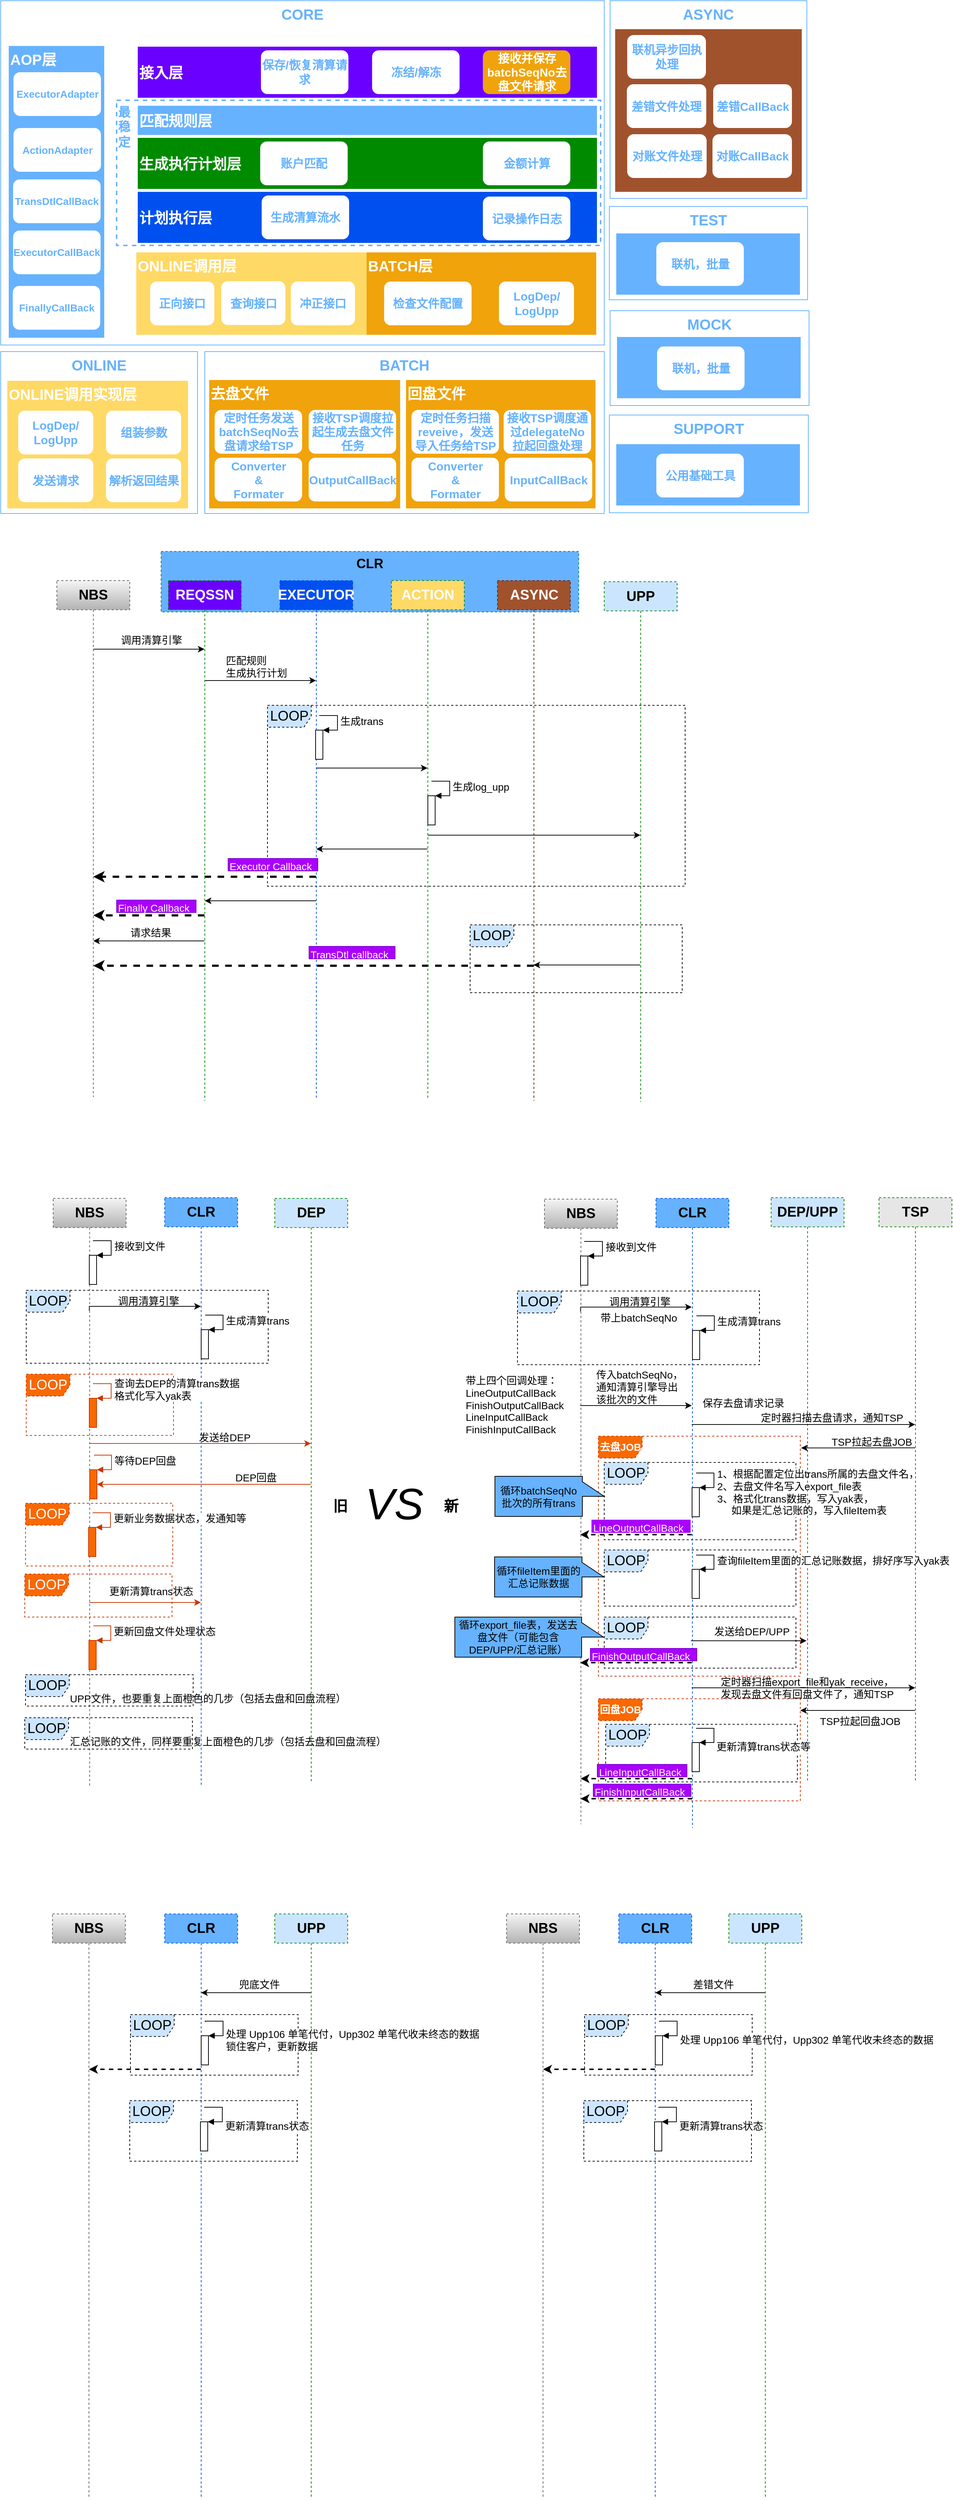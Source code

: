 <mxfile pages="1" version="11.2.8" type="github"><diagram id="kjUhLuTlYEf19-uYpVck" name="ÃÂÃÂ§ÃÂÃÂ¬ÃÂÃÂ¬ 1 ÃÂÃÂ©ÃÂÃÂ¡ÃÂÃÂµ"><mxGraphModel dx="1421" dy="790" grid="0" gridSize="10" guides="1" tooltips="1" connect="1" arrows="1" fold="1" page="0" pageScale="1" pageWidth="827" pageHeight="1169" math="0" shadow="0"><root><mxCell id="0"/><mxCell id="1" parent="0"/><mxCell id="Dk_QuYkN4jDLy0KGSyAI-215" value="回盘JOB" style="shape=umlFrame;whiteSpace=wrap;html=1;dashed=1;labelBackgroundColor=none;strokeColor=#C73500;strokeWidth=1;fillColor=#fa6800;fontSize=14;fontColor=#ffffff;align=left;fontStyle=1" parent="1" vertex="1"><mxGeometry x="820" y="2556" width="277" height="140" as="geometry"/></mxCell><mxCell id="Dk_QuYkN4jDLy0KGSyAI-204" value="去盘JOB" style="shape=umlFrame;whiteSpace=wrap;html=1;dashed=1;labelBackgroundColor=none;strokeColor=#C73500;strokeWidth=1;fillColor=#fa6800;fontSize=14;fontColor=#ffffff;align=left;fontStyle=1" parent="1" vertex="1"><mxGeometry x="820" y="2196" width="277" height="329" as="geometry"/></mxCell><mxCell id="Dk_QuYkN4jDLy0KGSyAI-158" value="LOOP" style="shape=umlFrame;whiteSpace=wrap;html=1;dashed=1;strokeColor=#000000;fillColor=#CCE5FF;fontSize=19;fontColor=#000000;" parent="1" vertex="1"><mxGeometry x="828" y="2232" width="263" height="106" as="geometry"/></mxCell><mxCell id="Dk_QuYkN4jDLy0KGSyAI-108" value="LOOP" style="shape=umlFrame;whiteSpace=wrap;html=1;dashed=1;strokeColor=#C73500;fillColor=#fa6800;fontSize=19;fontColor=#ffffff;" parent="1" vertex="1"><mxGeometry x="33" y="2385" width="202" height="59" as="geometry"/></mxCell><mxCell id="Dk_QuYkN4jDLy0KGSyAI-186" style="edgeStyle=orthogonalEdgeStyle;rounded=0;orthogonalLoop=1;jettySize=auto;html=1;strokeWidth=2;fontSize=14;fontColor=#000000;dashed=1;" parent="1" edge="1"><mxGeometry relative="1" as="geometry"><mxPoint x="948" y="2331" as="sourcePoint"/><mxPoint x="795" y="2331" as="targetPoint"/><Array as="points"><mxPoint x="860" y="2331"/><mxPoint x="860" y="2331"/></Array></mxGeometry></mxCell><mxCell id="Dk_QuYkN4jDLy0KGSyAI-76" value="LOOP" style="shape=umlFrame;whiteSpace=wrap;html=1;dashed=1;strokeColor=#000000;fillColor=#CCE5FF;fontSize=19;fontColor=#000000;" parent="1" vertex="1"><mxGeometry x="35" y="1996" width="332" height="100" as="geometry"/></mxCell><mxCell id="Dk_QuYkN4jDLy0KGSyAI-8" value="LOOP" style="shape=umlFrame;whiteSpace=wrap;html=1;dashed=1;strokeColor=#000000;fillColor=#CCE5FF;fontSize=19;fontColor=#000000;" parent="1" vertex="1"><mxGeometry x="366" y="1194" width="573" height="248" as="geometry"/></mxCell><mxCell id="Dk_QuYkN4jDLy0KGSyAI-35" style="edgeStyle=orthogonalEdgeStyle;rounded=0;orthogonalLoop=1;jettySize=auto;html=1;dashed=1;strokeWidth=3;fontSize=18;fontColor=#000000;" parent="1" source="Dk_QuYkN4jDLy0KGSyAI-39" target="Dk_QuYkN4jDLy0KGSyAI-1" edge="1"><mxGeometry relative="1" as="geometry"><Array as="points"><mxPoint x="559" y="1551"/><mxPoint x="559" y="1551"/></Array></mxGeometry></mxCell><mxCell id="Dk_QuYkN4jDLy0KGSyAI-34" value="LOOP" style="shape=umlFrame;whiteSpace=wrap;html=1;dashed=1;strokeColor=#000000;fillColor=#CCE5FF;fontSize=19;fontColor=#000000;" parent="1" vertex="1"><mxGeometry x="644" y="1495" width="291" height="93" as="geometry"/></mxCell><mxCell id="Dk_QuYkN4jDLy0KGSyAI-33" value="CLR" style="rounded=0;whiteSpace=wrap;html=1;fontSize=18;verticalAlign=top;fontStyle=1;dashed=1;fillColor=#66B2FF;strokeColor=#0e8088;" parent="1" vertex="1"><mxGeometry x="220" y="983" width="573" height="83" as="geometry"/></mxCell><mxCell id="4c6s9izEjnyOQbOyyqgE-10" value="&lt;div&gt;CORE&lt;/div&gt;&lt;div&gt;&lt;br&gt;&lt;/div&gt;" style="rounded=0;whiteSpace=wrap;html=1;align=center;fillColor=none;strokeColor=#66B2FF;fontSize=20;fontStyle=1;fontColor=#66B2FF;verticalAlign=top;" parent="1" vertex="1"><mxGeometry y="228" width="828" height="472" as="geometry"/></mxCell><mxCell id="uKmGDKJGISxBKUMgDR7r-21" value="&lt;div&gt;&lt;b style=&quot;font-size: 17px&quot;&gt;最&lt;/b&gt;&lt;/div&gt;&lt;div&gt;&lt;b style=&quot;font-size: 17px&quot;&gt;稳&lt;/b&gt;&lt;/div&gt;&lt;div&gt;&lt;b style=&quot;font-size: 17px&quot;&gt;定&lt;/b&gt;&lt;/div&gt;" style="rounded=0;whiteSpace=wrap;html=1;fillColor=none;fontColor=#66B2FF;dashed=1;align=left;verticalAlign=top;fontSize=17;strokeColor=#66B2FF;strokeWidth=2;" parent="1" vertex="1"><mxGeometry x="159" y="364.5" width="664" height="199" as="geometry"/></mxCell><mxCell id="4c6s9izEjnyOQbOyyqgE-11" value="BATCH" style="rounded=0;whiteSpace=wrap;html=1;align=center;fillColor=none;strokeColor=#66B2FF;fontSize=20;fontStyle=1;fontColor=#66B2FF;verticalAlign=top;" parent="1" vertex="1"><mxGeometry x="280" y="709" width="548" height="222" as="geometry"/></mxCell><mxCell id="4c6s9izEjnyOQbOyyqgE-26" value="回盘文件" style="rounded=0;whiteSpace=wrap;html=1;align=left;fillColor=#f0a30a;strokeColor=none;fontSize=20;fontStyle=1;verticalAlign=top;fontColor=#ffffff;" parent="1" vertex="1"><mxGeometry x="556" y="748" width="260" height="176" as="geometry"/></mxCell><mxCell id="4c6s9izEjnyOQbOyyqgE-12" value="ONLINE" style="rounded=0;whiteSpace=wrap;html=1;align=center;fillColor=none;strokeColor=#66B2FF;fontSize=20;fontStyle=1;fontColor=#66B2FF;verticalAlign=top;" parent="1" vertex="1"><mxGeometry y="709" width="270" height="222" as="geometry"/></mxCell><mxCell id="1P6K6oFf8oCfgGA-prA9-4" value="ONLINE调用层" style="rounded=0;whiteSpace=wrap;html=1;align=left;fillColor=#FFD966;strokeColor=none;fontSize=20;fontStyle=1;fontColor=#FFFFFF;verticalAlign=top;" parent="1" vertex="1"><mxGeometry x="186" y="573" width="318" height="113" as="geometry"/></mxCell><mxCell id="H8eZMBbduY-FewTbX4_A-4" value="&lt;font style=&quot;font-size: 20px;&quot; color=&quot;#FFFFFF&quot;&gt;接入层&lt;/font&gt;" style="rounded=0;whiteSpace=wrap;html=1;align=left;fillColor=#6A00FF;strokeColor=none;fontFamily=Helvetica;fontSize=20;fontStyle=1;fontColor=#ffffff;" parent="1" vertex="1"><mxGeometry x="188" y="291" width="630" height="70" as="geometry"/></mxCell><mxCell id="H8eZMBbduY-FewTbX4_A-7" value="&lt;font style=&quot;font-size: 20px&quot; color=&quot;#FFFFFF&quot;&gt;匹配规则层&lt;/font&gt;" style="rounded=0;whiteSpace=wrap;html=1;align=left;fillColor=#66B2FF;strokeColor=none;fontSize=20;fontStyle=1;fontColor=#ffffff;" parent="1" vertex="1"><mxGeometry x="188" y="372" width="630" height="40" as="geometry"/></mxCell><mxCell id="jm_BWGQIBMTPluMQ3C9E-6" value="&lt;font style=&quot;font-size: 20px&quot; color=&quot;#FFFFFF&quot;&gt;生成执行计划层&lt;/font&gt;" style="rounded=0;whiteSpace=wrap;html=1;align=left;fillColor=#008A00;strokeColor=none;fontSize=20;fontStyle=1;fontColor=#ffffff;" parent="1" vertex="1"><mxGeometry x="188" y="416" width="630" height="70" as="geometry"/></mxCell><mxCell id="jm_BWGQIBMTPluMQ3C9E-7" value="账户匹配" style="rounded=1;whiteSpace=wrap;html=1;align=center;fontSize=16;strokeColor=none;fontColor=#66B2FF;fontStyle=1" parent="1" vertex="1"><mxGeometry x="356" y="421" width="120" height="60" as="geometry"/></mxCell><mxCell id="jm_BWGQIBMTPluMQ3C9E-9" value="&lt;div&gt;金额计算&lt;/div&gt;" style="rounded=1;whiteSpace=wrap;html=1;align=center;fontSize=16;strokeColor=none;fontColor=#66B2FF;fontStyle=1" parent="1" vertex="1"><mxGeometry x="661.5" y="421" width="120" height="60" as="geometry"/></mxCell><mxCell id="jm_BWGQIBMTPluMQ3C9E-10" value="计划执行层" style="rounded=0;whiteSpace=wrap;html=1;align=left;fillColor=#0050EF;strokeColor=none;fontSize=20;fontStyle=1;fontColor=#ffffff;" parent="1" vertex="1"><mxGeometry x="188" y="490" width="630" height="70" as="geometry"/></mxCell><mxCell id="1P6K6oFf8oCfgGA-prA9-13" value="去盘文件" style="rounded=0;whiteSpace=wrap;html=1;align=left;fillColor=#f0a30a;strokeColor=none;fontSize=20;fontStyle=1;verticalAlign=top;fontColor=#ffffff;" parent="1" vertex="1"><mxGeometry x="286" y="748" width="262" height="176" as="geometry"/></mxCell><mxCell id="4c6s9izEjnyOQbOyyqgE-1" value="正向接口" style="rounded=1;whiteSpace=wrap;html=1;align=center;fontSize=16;strokeColor=none;fontColor=#66B2FF;fontStyle=1" parent="1" vertex="1"><mxGeometry x="205" y="613" width="88" height="60" as="geometry"/></mxCell><mxCell id="4c6s9izEjnyOQbOyyqgE-2" value="BATCH层" style="rounded=0;whiteSpace=wrap;html=1;align=left;fillColor=#f0a30a;strokeColor=none;fontSize=20;fontStyle=1;verticalAlign=top;fontColor=#ffffff;" parent="1" vertex="1"><mxGeometry x="502" y="573" width="315" height="113" as="geometry"/></mxCell><mxCell id="4c6s9izEjnyOQbOyyqgE-4" value="检查文件配置" style="rounded=1;whiteSpace=wrap;html=1;align=center;fontSize=16;strokeColor=none;fontColor=#66B2FF;fontStyle=1" parent="1" vertex="1"><mxGeometry x="526" y="613" width="120" height="60" as="geometry"/></mxCell><mxCell id="4c6s9izEjnyOQbOyyqgE-5" value="AOP层" style="rounded=0;whiteSpace=wrap;html=1;align=left;fillColor=#66B2FF;strokeColor=none;fontSize=20;fontStyle=1;fontColor=#ffffff;verticalAlign=top;" parent="1" vertex="1"><mxGeometry x="11" y="290" width="131" height="400" as="geometry"/></mxCell><mxCell id="4c6s9izEjnyOQbOyyqgE-6" value="ExecutorAdapter" style="rounded=1;whiteSpace=wrap;html=1;align=center;fontSize=14;strokeColor=none;fontColor=#66B2FF;fontStyle=1" parent="1" vertex="1"><mxGeometry x="17.5" y="326" width="120" height="60" as="geometry"/></mxCell><mxCell id="4c6s9izEjnyOQbOyyqgE-7" value="ActionAdapter" style="rounded=1;html=1;align=center;fontSize=14;strokeColor=none;fontColor=#66B2FF;fontStyle=1;whiteSpace=wrap;" parent="1" vertex="1"><mxGeometry x="17.5" y="402.5" width="120" height="60" as="geometry"/></mxCell><mxCell id="4c6s9izEjnyOQbOyyqgE-13" value="FinallyCallBack" style="rounded=1;whiteSpace=wrap;html=1;align=center;fontSize=14;strokeColor=none;fontColor=#66B2FF;fontStyle=1" parent="1" vertex="1"><mxGeometry x="16.5" y="619" width="120" height="60" as="geometry"/></mxCell><mxCell id="4c6s9izEjnyOQbOyyqgE-24" value="ONLINE调用实现层" style="rounded=0;whiteSpace=wrap;html=1;align=left;fillColor=#FFD966;strokeColor=none;fontSize=20;fontStyle=1;fontColor=#FFFFFF;verticalAlign=top;" parent="1" vertex="1"><mxGeometry x="9" y="749" width="248" height="175" as="geometry"/></mxCell><mxCell id="4c6s9izEjnyOQbOyyqgE-25" value="&lt;div&gt;LogDep/&lt;/div&gt;&lt;div&gt;LogUpp&lt;/div&gt;" style="rounded=1;whiteSpace=wrap;html=1;align=center;fontSize=16;strokeColor=none;fontColor=#66B2FF;fontStyle=1" parent="1" vertex="1"><mxGeometry x="24" y="790" width="103" height="60" as="geometry"/></mxCell><mxCell id="4c6s9izEjnyOQbOyyqgE-30" value="ASYNC" style="rounded=0;whiteSpace=wrap;html=1;align=center;fillColor=none;strokeColor=#66B2FF;fontSize=20;fontStyle=1;fontColor=#66B2FF;verticalAlign=top;" parent="1" vertex="1"><mxGeometry x="836" y="228" width="270" height="271" as="geometry"/></mxCell><mxCell id="4c6s9izEjnyOQbOyyqgE-31" value="" style="rounded=0;whiteSpace=wrap;html=1;align=left;fillColor=#a0522d;strokeColor=none;fontSize=20;fontStyle=1;verticalAlign=top;fontColor=#ffffff;" parent="1" vertex="1"><mxGeometry x="843" y="267" width="256" height="223" as="geometry"/></mxCell><mxCell id="4c6s9izEjnyOQbOyyqgE-32" value="联机异步回执处理" style="rounded=1;whiteSpace=wrap;html=1;align=center;fontSize=16;strokeColor=none;fontColor=#66B2FF;fontStyle=1" parent="1" vertex="1"><mxGeometry x="859.5" y="275" width="108" height="60" as="geometry"/></mxCell><mxCell id="TYmXcNXVdZr6F9isr1yF-2" value="&lt;div&gt;生成清算流水&lt;/div&gt;" style="rounded=1;whiteSpace=wrap;html=1;align=center;fontSize=16;strokeColor=none;fontColor=#66B2FF;fontStyle=1" parent="1" vertex="1"><mxGeometry x="358" y="495" width="120" height="60" as="geometry"/></mxCell><mxCell id="TYmXcNXVdZr6F9isr1yF-3" value="记录操作日志" style="rounded=1;whiteSpace=wrap;html=1;align=center;fontSize=16;strokeColor=none;fontColor=#66B2FF;fontStyle=1" parent="1" vertex="1"><mxGeometry x="661.5" y="496.5" width="120" height="60" as="geometry"/></mxCell><mxCell id="uqlAVvZez1j8Dtwm_awE-3" value="TEST" style="rounded=0;whiteSpace=wrap;html=1;align=center;fillColor=none;strokeColor=#66B2FF;fontSize=20;fontStyle=1;fontColor=#66B2FF;verticalAlign=top;" parent="1" vertex="1"><mxGeometry x="835" y="510" width="272" height="128" as="geometry"/></mxCell><mxCell id="uqlAVvZez1j8Dtwm_awE-4" value="MOCK" style="rounded=0;whiteSpace=wrap;html=1;align=center;fillColor=none;strokeColor=#66B2FF;fontSize=20;fontStyle=1;fontColor=#66B2FF;verticalAlign=top;" parent="1" vertex="1"><mxGeometry x="836" y="653" width="273" height="130" as="geometry"/></mxCell><mxCell id="uqlAVvZez1j8Dtwm_awE-5" value="" style="rounded=0;whiteSpace=wrap;html=1;align=left;fillColor=#66B2FF;strokeColor=none;fontSize=20;fontStyle=1;fontColor=#ffffff;verticalAlign=top;" parent="1" vertex="1"><mxGeometry x="844.5" y="547" width="252" height="84" as="geometry"/></mxCell><mxCell id="uqlAVvZez1j8Dtwm_awE-6" value="联机，批量" style="rounded=1;whiteSpace=wrap;html=1;align=center;fontSize=16;strokeColor=none;fontColor=#66B2FF;fontStyle=1" parent="1" vertex="1"><mxGeometry x="899.5" y="559" width="120" height="60" as="geometry"/></mxCell><mxCell id="uqlAVvZez1j8Dtwm_awE-7" value="" style="rounded=0;whiteSpace=wrap;html=1;align=left;fillColor=#66B2FF;strokeColor=none;fontSize=20;fontStyle=1;fontColor=#ffffff;verticalAlign=top;" parent="1" vertex="1"><mxGeometry x="845.5" y="689" width="252" height="84" as="geometry"/></mxCell><mxCell id="uqlAVvZez1j8Dtwm_awE-8" value="联机，批量" style="rounded=1;whiteSpace=wrap;html=1;align=center;fontSize=16;strokeColor=none;fontColor=#66B2FF;fontStyle=1" parent="1" vertex="1"><mxGeometry x="900.5" y="702" width="120" height="60" as="geometry"/></mxCell><mxCell id="H8eZMBbduY-FewTbX4_A-2" value="保存/恢复清算请求" style="rounded=1;whiteSpace=wrap;html=1;align=center;fontSize=16;strokeColor=none;fontColor=#66B2FF;fontStyle=1" parent="1" vertex="1"><mxGeometry x="357" y="296" width="120" height="60" as="geometry"/></mxCell><mxCell id="H8eZMBbduY-FewTbX4_A-3" value="接收并保存batchSeqNo去盘文件请求" style="rounded=1;whiteSpace=wrap;html=1;align=center;fontSize=16;strokeColor=none;fontStyle=1;fillColor=#f0a30a;fontColor=#ffffff;" parent="1" vertex="1"><mxGeometry x="661.5" y="296" width="120" height="60" as="geometry"/></mxCell><mxCell id="uKmGDKJGISxBKUMgDR7r-4" value="组装参数" style="rounded=1;whiteSpace=wrap;html=1;align=center;fontSize=16;strokeColor=none;fontColor=#66B2FF;fontStyle=1" parent="1" vertex="1"><mxGeometry x="144.5" y="790" width="103" height="60" as="geometry"/></mxCell><mxCell id="uKmGDKJGISxBKUMgDR7r-5" value="发送请求" style="rounded=1;whiteSpace=wrap;html=1;align=center;fontSize=16;strokeColor=none;fontColor=#66B2FF;fontStyle=1" parent="1" vertex="1"><mxGeometry x="24" y="855.5" width="103" height="60" as="geometry"/></mxCell><mxCell id="uKmGDKJGISxBKUMgDR7r-6" value="解析返回结果" style="rounded=1;whiteSpace=wrap;html=1;align=center;fontSize=16;strokeColor=none;fontColor=#66B2FF;fontStyle=1" parent="1" vertex="1"><mxGeometry x="144.5" y="855.5" width="103" height="60" as="geometry"/></mxCell><mxCell id="uKmGDKJGISxBKUMgDR7r-14" value="差错文件处理" style="rounded=1;whiteSpace=wrap;html=1;align=center;fontSize=16;strokeColor=none;fontColor=#66B2FF;fontStyle=1" parent="1" vertex="1"><mxGeometry x="859" y="342.5" width="109" height="60" as="geometry"/></mxCell><mxCell id="4c6s9izEjnyOQbOyyqgE-14" value="定时任务发送batchSeqNo去盘请求给TSP" style="rounded=1;whiteSpace=wrap;html=1;align=center;fontSize=16;strokeColor=none;fontColor=#66B2FF;fontStyle=1" parent="1" vertex="1"><mxGeometry x="293.5" y="789" width="120" height="60" as="geometry"/></mxCell><mxCell id="4c6s9izEjnyOQbOyyqgE-17" value="定时任务扫描reveive，发送导入任务给TSP" style="rounded=1;whiteSpace=wrap;html=1;align=center;fontSize=16;strokeColor=none;fontColor=#66B2FF;fontStyle=1" parent="1" vertex="1"><mxGeometry x="563.5" y="789" width="120" height="60" as="geometry"/></mxCell><mxCell id="4c6s9izEjnyOQbOyyqgE-18" value="接收TSP调度通过delegateNo拉起回盘处理" style="rounded=1;whiteSpace=wrap;html=1;align=center;fontSize=16;strokeColor=none;fontColor=#66B2FF;fontStyle=1" parent="1" vertex="1"><mxGeometry x="690" y="789" width="120" height="60" as="geometry"/></mxCell><mxCell id="uqlAVvZez1j8Dtwm_awE-9" value="Converter&lt;br&gt;&amp;amp;&lt;br&gt;Formater" style="rounded=1;whiteSpace=wrap;html=1;align=center;fontSize=16;strokeColor=none;fontColor=#66B2FF;fontStyle=1" parent="1" vertex="1"><mxGeometry x="293.5" y="854.5" width="120" height="60" as="geometry"/></mxCell><mxCell id="uqlAVvZez1j8Dtwm_awE-10" value="Converter&lt;br&gt;&amp;amp;&lt;br&gt;Formater" style="rounded=1;whiteSpace=wrap;html=1;align=center;fontSize=16;strokeColor=none;fontColor=#66B2FF;fontStyle=1" parent="1" vertex="1"><mxGeometry x="563.5" y="854.5" width="120" height="60" as="geometry"/></mxCell><mxCell id="uKmGDKJGISxBKUMgDR7r-25" value="接收TSP调度拉起生成去盘文件任务" style="rounded=1;whiteSpace=wrap;html=1;align=center;fontSize=16;strokeColor=none;fontColor=#66B2FF;fontStyle=1" parent="1" vertex="1"><mxGeometry x="422.5" y="789" width="120" height="60" as="geometry"/></mxCell><mxCell id="uKmGDKJGISxBKUMgDR7r-26" value="OutputCallBack" style="rounded=1;whiteSpace=wrap;html=1;align=center;fontSize=16;strokeColor=none;fontColor=#66B2FF;fontStyle=1" parent="1" vertex="1"><mxGeometry x="422.5" y="854.5" width="120" height="60" as="geometry"/></mxCell><mxCell id="uKmGDKJGISxBKUMgDR7r-27" value="ExecutorCallBack" style="rounded=1;whiteSpace=wrap;html=1;align=center;fontSize=14;strokeColor=none;fontColor=#66B2FF;fontStyle=1" parent="1" vertex="1"><mxGeometry x="17" y="543" width="120" height="60" as="geometry"/></mxCell><mxCell id="uKmGDKJGISxBKUMgDR7r-28" value="差错CallBack" style="rounded=1;whiteSpace=wrap;html=1;align=center;fontSize=16;strokeColor=none;fontColor=#66B2FF;fontStyle=1" parent="1" vertex="1"><mxGeometry x="977.5" y="342.5" width="108" height="60" as="geometry"/></mxCell><mxCell id="uKmGDKJGISxBKUMgDR7r-29" value="对账文件处理" style="rounded=1;whiteSpace=wrap;html=1;align=center;fontSize=16;strokeColor=none;fontColor=#66B2FF;fontStyle=1" parent="1" vertex="1"><mxGeometry x="859.5" y="411" width="109" height="60" as="geometry"/></mxCell><mxCell id="uKmGDKJGISxBKUMgDR7r-30" value="对账CallBack" style="rounded=1;whiteSpace=wrap;html=1;align=center;fontSize=16;strokeColor=none;fontColor=#66B2FF;fontStyle=1" parent="1" vertex="1"><mxGeometry x="976.5" y="411" width="109" height="60" as="geometry"/></mxCell><mxCell id="uKmGDKJGISxBKUMgDR7r-31" value="查询接口" style="rounded=1;whiteSpace=wrap;html=1;align=center;fontSize=16;strokeColor=none;fontColor=#66B2FF;fontStyle=1" parent="1" vertex="1"><mxGeometry x="302.5" y="612.5" width="88" height="60" as="geometry"/></mxCell><mxCell id="uKmGDKJGISxBKUMgDR7r-32" value="冲正接口" style="rounded=1;whiteSpace=wrap;html=1;align=center;fontSize=16;strokeColor=none;fontColor=#66B2FF;fontStyle=1" parent="1" vertex="1"><mxGeometry x="398" y="613" width="88" height="60" as="geometry"/></mxCell><mxCell id="uKmGDKJGISxBKUMgDR7r-33" value="InputCallBack" style="rounded=1;whiteSpace=wrap;html=1;align=center;fontSize=16;strokeColor=none;fontColor=#66B2FF;fontStyle=1" parent="1" vertex="1"><mxGeometry x="691.5" y="854.5" width="120" height="60" as="geometry"/></mxCell><mxCell id="uKmGDKJGISxBKUMgDR7r-34" value="SUPPORT" style="rounded=0;whiteSpace=wrap;html=1;align=center;fillColor=none;strokeColor=#66B2FF;fontSize=20;fontStyle=1;fontColor=#66B2FF;verticalAlign=top;" parent="1" vertex="1"><mxGeometry x="835" y="796" width="273" height="134" as="geometry"/></mxCell><mxCell id="uKmGDKJGISxBKUMgDR7r-35" value="" style="rounded=0;whiteSpace=wrap;html=1;align=left;fillColor=#66B2FF;strokeColor=none;fontSize=20;fontStyle=1;fontColor=#ffffff;verticalAlign=top;" parent="1" vertex="1"><mxGeometry x="844.5" y="836" width="252" height="84" as="geometry"/></mxCell><mxCell id="uKmGDKJGISxBKUMgDR7r-36" value="公用基础工具" style="rounded=1;whiteSpace=wrap;html=1;align=center;fontSize=16;strokeColor=none;fontColor=#66B2FF;fontStyle=1" parent="1" vertex="1"><mxGeometry x="899.5" y="849" width="120" height="60" as="geometry"/></mxCell><mxCell id="Dk_QuYkN4jDLy0KGSyAI-7" style="edgeStyle=orthogonalEdgeStyle;rounded=0;orthogonalLoop=1;jettySize=auto;html=1;fontSize=19;fontColor=#000000;" parent="1" source="Dk_QuYkN4jDLy0KGSyAI-1" target="Dk_QuYkN4jDLy0KGSyAI-5" edge="1"><mxGeometry relative="1" as="geometry"><Array as="points"><mxPoint x="203" y="1117"/><mxPoint x="203" y="1117"/></Array></mxGeometry></mxCell><mxCell id="Dk_QuYkN4jDLy0KGSyAI-1" value="NBS" style="shape=umlLifeline;perimeter=lifelinePerimeter;whiteSpace=wrap;html=1;container=1;collapsible=0;recursiveResize=0;outlineConnect=0;dashed=1;strokeColor=#666666;fillColor=#f5f5f5;fontSize=19;fontStyle=1;gradientColor=#b3b3b3;fontColor=#000000;" parent="1" vertex="1"><mxGeometry x="77" y="1023" width="100" height="708" as="geometry"/></mxCell><mxCell id="Dk_QuYkN4jDLy0KGSyAI-20" style="edgeStyle=orthogonalEdgeStyle;rounded=0;orthogonalLoop=1;jettySize=auto;html=1;fontSize=14;fontColor=#000000;" parent="1" source="Dk_QuYkN4jDLy0KGSyAI-4" target="Dk_QuYkN4jDLy0KGSyAI-12" edge="1"><mxGeometry relative="1" as="geometry"><Array as="points"><mxPoint x="524" y="1280"/><mxPoint x="524" y="1280"/></Array></mxGeometry></mxCell><mxCell id="Dk_QuYkN4jDLy0KGSyAI-29" style="edgeStyle=orthogonalEdgeStyle;rounded=0;orthogonalLoop=1;jettySize=auto;html=1;strokeWidth=3;fontSize=14;fontColor=#000000;dashed=1;" parent="1" source="Dk_QuYkN4jDLy0KGSyAI-4" target="Dk_QuYkN4jDLy0KGSyAI-1" edge="1"><mxGeometry relative="1" as="geometry"><Array as="points"><mxPoint x="223" y="1429"/><mxPoint x="223" y="1429"/></Array></mxGeometry></mxCell><mxCell id="Dk_QuYkN4jDLy0KGSyAI-36" style="edgeStyle=orthogonalEdgeStyle;rounded=0;orthogonalLoop=1;jettySize=auto;html=1;strokeWidth=1;fontSize=18;fontColor=#000000;" parent="1" source="Dk_QuYkN4jDLy0KGSyAI-4" target="Dk_QuYkN4jDLy0KGSyAI-5" edge="1"><mxGeometry relative="1" as="geometry"><Array as="points"><mxPoint x="359" y="1462"/><mxPoint x="359" y="1462"/></Array></mxGeometry></mxCell><mxCell id="Dk_QuYkN4jDLy0KGSyAI-4" value="EXECUTOR" style="shape=umlLifeline;perimeter=lifelinePerimeter;whiteSpace=wrap;html=1;container=1;collapsible=0;recursiveResize=0;outlineConnect=0;dashed=1;strokeColor=#0050EF;fillColor=#0050EF;fontSize=19;fontColor=#FFFFFF;fontStyle=1" parent="1" vertex="1"><mxGeometry x="383" y="1023" width="100" height="710" as="geometry"/></mxCell><mxCell id="Dk_QuYkN4jDLy0KGSyAI-18" value="" style="html=1;points=[];perimeter=orthogonalPerimeter;strokeColor=#000000;fillColor=#ffffff;fontSize=14;fontColor=#FFFFFF;" parent="Dk_QuYkN4jDLy0KGSyAI-4" vertex="1"><mxGeometry x="49" y="205" width="10" height="40" as="geometry"/></mxCell><mxCell id="Dk_QuYkN4jDLy0KGSyAI-19" value="生成trans" style="edgeStyle=orthogonalEdgeStyle;html=1;align=left;spacingLeft=2;endArrow=block;rounded=0;entryX=1;entryY=0;fontSize=14;fontColor=#000000;" parent="Dk_QuYkN4jDLy0KGSyAI-4" target="Dk_QuYkN4jDLy0KGSyAI-18" edge="1"><mxGeometry relative="1" as="geometry"><mxPoint x="54" y="185" as="sourcePoint"/><Array as="points"><mxPoint x="79" y="185"/></Array></mxGeometry></mxCell><mxCell id="Dk_QuYkN4jDLy0KGSyAI-9" style="edgeStyle=orthogonalEdgeStyle;rounded=0;orthogonalLoop=1;jettySize=auto;html=1;fontSize=19;fontColor=#000000;" parent="1" source="Dk_QuYkN4jDLy0KGSyAI-5" target="Dk_QuYkN4jDLy0KGSyAI-4" edge="1"><mxGeometry relative="1" as="geometry"><Array as="points"><mxPoint x="365" y="1160"/><mxPoint x="365" y="1160"/></Array></mxGeometry></mxCell><mxCell id="Dk_QuYkN4jDLy0KGSyAI-31" style="edgeStyle=orthogonalEdgeStyle;rounded=0;orthogonalLoop=1;jettySize=auto;html=1;dashed=1;strokeWidth=3;fontSize=14;fontColor=#000000;" parent="1" source="Dk_QuYkN4jDLy0KGSyAI-5" target="Dk_QuYkN4jDLy0KGSyAI-1" edge="1"><mxGeometry relative="1" as="geometry"><Array as="points"><mxPoint x="211" y="1482"/><mxPoint x="211" y="1482"/></Array></mxGeometry></mxCell><mxCell id="Dk_QuYkN4jDLy0KGSyAI-37" style="edgeStyle=orthogonalEdgeStyle;rounded=0;orthogonalLoop=1;jettySize=auto;html=1;strokeWidth=1;fontSize=18;fontColor=#000000;" parent="1" source="Dk_QuYkN4jDLy0KGSyAI-5" target="Dk_QuYkN4jDLy0KGSyAI-1" edge="1"><mxGeometry relative="1" as="geometry"><Array as="points"><mxPoint x="208" y="1517"/><mxPoint x="208" y="1517"/></Array></mxGeometry></mxCell><mxCell id="Dk_QuYkN4jDLy0KGSyAI-5" value="REQSSN" style="shape=umlLifeline;perimeter=lifelinePerimeter;whiteSpace=wrap;html=1;container=1;collapsible=0;recursiveResize=0;outlineConnect=0;dashed=1;strokeColor=#008A00;fillColor=#6A00FF;fontSize=19;fontColor=#FFFFFF;fontStyle=1" parent="1" vertex="1"><mxGeometry x="230" y="1023" width="100" height="713" as="geometry"/></mxCell><mxCell id="Dk_QuYkN4jDLy0KGSyAI-25" style="edgeStyle=orthogonalEdgeStyle;rounded=0;orthogonalLoop=1;jettySize=auto;html=1;fontSize=14;fontColor=#000000;strokeWidth=1;" parent="1" edge="1"><mxGeometry relative="1" as="geometry"><mxPoint x="877.5" y="1550" as="sourcePoint"/><mxPoint x="731" y="1550" as="targetPoint"/><Array as="points"><mxPoint x="827" y="1550"/><mxPoint x="827" y="1550"/></Array></mxGeometry></mxCell><mxCell id="Dk_QuYkN4jDLy0KGSyAI-6" value="UPP" style="shape=umlLifeline;perimeter=lifelinePerimeter;whiteSpace=wrap;html=1;container=1;collapsible=0;recursiveResize=0;outlineConnect=0;dashed=1;strokeColor=#008A00;fillColor=#CCE5FF;fontSize=19;fontColor=#000000;fontStyle=1" parent="1" vertex="1"><mxGeometry x="828" y="1024.5" width="100" height="713" as="geometry"/></mxCell><mxCell id="Dk_QuYkN4jDLy0KGSyAI-10" value="调用清算引擎" style="text;html=1;resizable=0;points=[];autosize=1;align=left;verticalAlign=top;spacingTop=-4;fontSize=14;fontColor=#000000;" parent="1" vertex="1"><mxGeometry x="162.5" y="1094" width="94" height="17" as="geometry"/></mxCell><mxCell id="Dk_QuYkN4jDLy0KGSyAI-11" value="匹配规则&lt;br&gt;生成执行计划" style="text;html=1;resizable=0;points=[];autosize=1;align=left;verticalAlign=top;spacingTop=-4;fontSize=14;fontColor=#000000;" parent="1" vertex="1"><mxGeometry x="306.5" y="1122" width="94" height="34" as="geometry"/></mxCell><mxCell id="Dk_QuYkN4jDLy0KGSyAI-24" style="edgeStyle=orthogonalEdgeStyle;rounded=0;orthogonalLoop=1;jettySize=auto;html=1;fontSize=14;fontColor=#000000;" parent="1" source="Dk_QuYkN4jDLy0KGSyAI-12" target="Dk_QuYkN4jDLy0KGSyAI-6" edge="1"><mxGeometry relative="1" as="geometry"><Array as="points"><mxPoint x="652" y="1372"/><mxPoint x="652" y="1372"/></Array></mxGeometry></mxCell><mxCell id="Dk_QuYkN4jDLy0KGSyAI-27" style="edgeStyle=orthogonalEdgeStyle;rounded=0;orthogonalLoop=1;jettySize=auto;html=1;strokeWidth=1;fontSize=14;fontColor=#000000;" parent="1" source="Dk_QuYkN4jDLy0KGSyAI-12" target="Dk_QuYkN4jDLy0KGSyAI-4" edge="1"><mxGeometry relative="1" as="geometry"><Array as="points"><mxPoint x="493" y="1391"/><mxPoint x="493" y="1391"/></Array></mxGeometry></mxCell><mxCell id="Dk_QuYkN4jDLy0KGSyAI-12" value="ACTION" style="shape=umlLifeline;perimeter=lifelinePerimeter;whiteSpace=wrap;html=1;container=1;collapsible=0;recursiveResize=0;outlineConnect=0;dashed=1;strokeColor=#008A00;fillColor=#FFD966;fontSize=19;fontColor=#FFFFFF;fontStyle=1" parent="1" vertex="1"><mxGeometry x="536" y="1023" width="100" height="710" as="geometry"/></mxCell><mxCell id="Dk_QuYkN4jDLy0KGSyAI-13" value="冻结/解冻" style="rounded=1;whiteSpace=wrap;html=1;align=center;fontSize=16;strokeColor=none;fontColor=#66B2FF;fontStyle=1" parent="1" vertex="1"><mxGeometry x="509.5" y="296" width="120" height="60" as="geometry"/></mxCell><mxCell id="Dk_QuYkN4jDLy0KGSyAI-22" value="生成log_upp" style="edgeStyle=orthogonalEdgeStyle;html=1;align=left;spacingLeft=2;endArrow=block;rounded=0;entryX=1;entryY=0;fontSize=14;fontColor=#000000;" parent="1" target="Dk_QuYkN4jDLy0KGSyAI-23" edge="1"><mxGeometry relative="1" as="geometry"><mxPoint x="591" y="1298" as="sourcePoint"/><Array as="points"><mxPoint x="616" y="1298"/></Array></mxGeometry></mxCell><mxCell id="Dk_QuYkN4jDLy0KGSyAI-23" value="" style="html=1;points=[];perimeter=orthogonalPerimeter;strokeColor=#000000;fillColor=#ffffff;fontSize=14;fontColor=#FFFFFF;" parent="1" vertex="1"><mxGeometry x="586" y="1318" width="10" height="40" as="geometry"/></mxCell><mxCell id="Dk_QuYkN4jDLy0KGSyAI-26" value="TransDtl callback" style="text;html=1;resizable=0;points=[];autosize=1;align=left;verticalAlign=top;spacingTop=-4;fontSize=14;fillColor=#aa00ff;strokeColor=#7700CC;fontColor=#ffffff;" parent="1" vertex="1"><mxGeometry x="423" y="1524.5" width="118" height="17" as="geometry"/></mxCell><mxCell id="Dk_QuYkN4jDLy0KGSyAI-30" value="Executor Callback" style="text;html=1;resizable=0;points=[];autosize=1;align=left;verticalAlign=top;spacingTop=-4;fontSize=14;fillColor=#aa00ff;strokeColor=#7700CC;fontColor=#ffffff;" parent="1" vertex="1"><mxGeometry x="312" y="1404" width="123" height="17" as="geometry"/></mxCell><mxCell id="Dk_QuYkN4jDLy0KGSyAI-32" value="&lt;div&gt;Finally Callback&lt;/div&gt;" style="text;html=1;resizable=0;points=[];autosize=1;align=left;verticalAlign=top;spacingTop=-4;fontSize=14;fillColor=#aa00ff;strokeColor=#7700CC;fontColor=#ffffff;" parent="1" vertex="1"><mxGeometry x="159" y="1461" width="109" height="17" as="geometry"/></mxCell><mxCell id="Dk_QuYkN4jDLy0KGSyAI-38" value="请求结果" style="text;html=1;resizable=0;points=[];autosize=1;align=left;verticalAlign=top;spacingTop=-4;fontSize=14;fontColor=#000000;" parent="1" vertex="1"><mxGeometry x="176" y="1495" width="66" height="17" as="geometry"/></mxCell><mxCell id="Dk_QuYkN4jDLy0KGSyAI-39" value="ASYNC" style="shape=umlLifeline;perimeter=lifelinePerimeter;whiteSpace=wrap;html=1;container=1;collapsible=0;recursiveResize=0;outlineConnect=0;dashed=1;fontSize=19;fontStyle=1;fillColor=#a0522d;strokeColor=#6D1F00;fontColor=#ffffff;" parent="1" vertex="1"><mxGeometry x="681.5" y="1023" width="100" height="713" as="geometry"/></mxCell><mxCell id="Dk_QuYkN4jDLy0KGSyAI-44" style="edgeStyle=orthogonalEdgeStyle;rounded=0;orthogonalLoop=1;jettySize=auto;html=1;fontSize=19;fontColor=#000000;" parent="1" edge="1"><mxGeometry relative="1" as="geometry"><mxPoint x="121.5" y="2024" as="sourcePoint"/><mxPoint x="274.5" y="2018" as="targetPoint"/><Array as="points"><mxPoint x="122" y="2018"/></Array></mxGeometry></mxCell><mxCell id="Dk_QuYkN4jDLy0KGSyAI-45" value="NBS" style="shape=umlLifeline;perimeter=lifelinePerimeter;whiteSpace=wrap;html=1;container=1;collapsible=0;recursiveResize=0;outlineConnect=0;dashed=1;strokeColor=#666666;fillColor=#f5f5f5;fontSize=19;fontStyle=1;gradientColor=#b3b3b3;fontColor=#000000;" parent="1" vertex="1"><mxGeometry x="72" y="1870" width="100" height="806" as="geometry"/></mxCell><mxCell id="Dk_QuYkN4jDLy0KGSyAI-74" value="" style="html=1;points=[];perimeter=orthogonalPerimeter;strokeColor=#000000;fillColor=#FFFFFF;fontSize=14;fontColor=#000000;" parent="Dk_QuYkN4jDLy0KGSyAI-45" vertex="1"><mxGeometry x="49.5" y="78" width="10" height="40" as="geometry"/></mxCell><mxCell id="Dk_QuYkN4jDLy0KGSyAI-75" value="接收到文件" style="edgeStyle=orthogonalEdgeStyle;html=1;align=left;spacingLeft=2;endArrow=block;rounded=0;entryX=1;entryY=0;strokeWidth=1;fontSize=14;fontColor=#000000;" parent="Dk_QuYkN4jDLy0KGSyAI-45" target="Dk_QuYkN4jDLy0KGSyAI-74" edge="1"><mxGeometry relative="1" as="geometry"><mxPoint x="54.5" y="58" as="sourcePoint"/><Array as="points"><mxPoint x="79.5" y="58"/></Array></mxGeometry></mxCell><mxCell id="Dk_QuYkN4jDLy0KGSyAI-183" value="" style="html=1;points=[];perimeter=orthogonalPerimeter;strokeColor=#C73500;fillColor=#fa6800;fontSize=14;fontColor=#ffffff;" parent="Dk_QuYkN4jDLy0KGSyAI-45" vertex="1"><mxGeometry x="49" y="606" width="10" height="40" as="geometry"/></mxCell><mxCell id="Dk_QuYkN4jDLy0KGSyAI-184" value="更新回盘文件处理状态" style="edgeStyle=orthogonalEdgeStyle;html=1;align=left;spacingLeft=2;endArrow=block;rounded=0;entryX=1;entryY=0;fontSize=14;fontColor=#000000;fillColor=#fa6800;strokeColor=#C73500;" parent="Dk_QuYkN4jDLy0KGSyAI-45" target="Dk_QuYkN4jDLy0KGSyAI-183" edge="1"><mxGeometry relative="1" as="geometry"><mxPoint x="55" y="586" as="sourcePoint"/><Array as="points"><mxPoint x="79" y="586"/></Array></mxGeometry></mxCell><mxCell id="Dk_QuYkN4jDLy0KGSyAI-49" value="CLR" style="shape=umlLifeline;perimeter=lifelinePerimeter;whiteSpace=wrap;html=1;container=1;collapsible=0;recursiveResize=0;outlineConnect=0;dashed=1;strokeColor=#0050EF;fillColor=#66B2FF;fontSize=19;fontColor=#000000;fontStyle=1" parent="1" vertex="1"><mxGeometry x="225" y="1869" width="100" height="808" as="geometry"/></mxCell><mxCell id="Dk_QuYkN4jDLy0KGSyAI-82" value="" style="html=1;points=[];perimeter=orthogonalPerimeter;strokeColor=#000000;fillColor=#ffffff;fontSize=14;fontColor=#FFFFFF;" parent="Dk_QuYkN4jDLy0KGSyAI-49" vertex="1"><mxGeometry x="50" y="181" width="10" height="40" as="geometry"/></mxCell><mxCell id="Dk_QuYkN4jDLy0KGSyAI-83" value="生成清算trans" style="edgeStyle=orthogonalEdgeStyle;html=1;align=left;spacingLeft=2;endArrow=block;rounded=0;entryX=1;entryY=0;fontSize=14;fontColor=#000000;" parent="Dk_QuYkN4jDLy0KGSyAI-49" target="Dk_QuYkN4jDLy0KGSyAI-82" edge="1"><mxGeometry relative="1" as="geometry"><mxPoint x="55.5" y="161" as="sourcePoint"/><Array as="points"><mxPoint x="80" y="161"/></Array></mxGeometry></mxCell><mxCell id="Dk_QuYkN4jDLy0KGSyAI-58" value="调用清算引擎" style="text;html=1;resizable=0;points=[];autosize=1;align=left;verticalAlign=top;spacingTop=-4;fontSize=14;fontColor=#000000;" parent="1" vertex="1"><mxGeometry x="159" y="2000" width="94" height="17" as="geometry"/></mxCell><mxCell id="Dk_QuYkN4jDLy0KGSyAI-70" value="&lt;div&gt;LogDep/&lt;/div&gt;&lt;div&gt;LogUpp&lt;/div&gt;" style="rounded=1;whiteSpace=wrap;html=1;align=center;fontSize=16;strokeColor=none;fontColor=#66B2FF;fontStyle=1" parent="1" vertex="1"><mxGeometry x="683.5" y="613" width="103" height="60" as="geometry"/></mxCell><mxCell id="Dk_QuYkN4jDLy0KGSyAI-93" style="edgeStyle=orthogonalEdgeStyle;rounded=0;orthogonalLoop=1;jettySize=auto;html=1;strokeWidth=1;fontSize=14;fontColor=#000000;fillColor=#fa6800;strokeColor=#C73500;" parent="1" edge="1"><mxGeometry relative="1" as="geometry"><mxPoint x="121.5" y="2206" as="sourcePoint"/><mxPoint x="425.5" y="2206" as="targetPoint"/><Array as="points"><mxPoint x="286" y="2206"/><mxPoint x="286" y="2206"/></Array></mxGeometry></mxCell><mxCell id="Dk_QuYkN4jDLy0KGSyAI-77" value="LOOP" style="shape=umlFrame;whiteSpace=wrap;html=1;dashed=1;strokeColor=#C73500;fillColor=#fa6800;fontSize=19;fontColor=#ffffff;" parent="1" vertex="1"><mxGeometry x="35" y="2111" width="202" height="84" as="geometry"/></mxCell><mxCell id="Dk_QuYkN4jDLy0KGSyAI-78" value="查询去DEP的清算trans数据&lt;br&gt;格式化写入yak表" style="edgeStyle=orthogonalEdgeStyle;html=1;align=left;spacingLeft=2;endArrow=block;rounded=0;entryX=1;entryY=0;fontSize=14;fontColor=#000000;fillColor=#fa6800;strokeColor=#C73500;" parent="1" target="Dk_QuYkN4jDLy0KGSyAI-79" edge="1"><mxGeometry relative="1" as="geometry"><mxPoint x="126.5" y="2124" as="sourcePoint"/><Array as="points"><mxPoint x="151.5" y="2124"/></Array></mxGeometry></mxCell><mxCell id="Dk_QuYkN4jDLy0KGSyAI-79" value="" style="html=1;points=[];perimeter=orthogonalPerimeter;strokeColor=#C73500;fillColor=#fa6800;fontSize=14;fontColor=#ffffff;" parent="1" vertex="1"><mxGeometry x="121.5" y="2144" width="10" height="40" as="geometry"/></mxCell><mxCell id="Dk_QuYkN4jDLy0KGSyAI-113" style="edgeStyle=orthogonalEdgeStyle;rounded=0;orthogonalLoop=1;jettySize=auto;html=1;strokeWidth=1;fontSize=14;fontColor=#000000;fillColor=#fa6800;strokeColor=#C73500;" parent="1" target="Dk_QuYkN4jDLy0KGSyAI-97" edge="1"><mxGeometry relative="1" as="geometry"><mxPoint x="425.5" y="2262" as="sourcePoint"/><Array as="points"><mxPoint x="299" y="2262"/><mxPoint x="299" y="2262"/></Array></mxGeometry></mxCell><mxCell id="Dk_QuYkN4jDLy0KGSyAI-91" value="DEP" style="shape=umlLifeline;perimeter=lifelinePerimeter;whiteSpace=wrap;html=1;container=1;collapsible=0;recursiveResize=0;outlineConnect=0;dashed=1;strokeColor=#008A00;fillColor=#CCE5FF;fontSize=19;fontColor=#000000;fontStyle=1" parent="1" vertex="1"><mxGeometry x="376" y="1870" width="100" height="802" as="geometry"/></mxCell><mxCell id="Dk_QuYkN4jDLy0KGSyAI-94" value="发送给DEP" style="text;html=1;resizable=0;points=[];autosize=1;align=left;verticalAlign=top;spacingTop=-4;fontSize=14;fontColor=#000000;" parent="1" vertex="1"><mxGeometry x="270" y="2186.5" width="80" height="17" as="geometry"/></mxCell><mxCell id="Dk_QuYkN4jDLy0KGSyAI-97" value="" style="html=1;points=[];perimeter=orthogonalPerimeter;strokeColor=#C73500;fillColor=#fa6800;fontSize=14;fontColor=#ffffff;" parent="1" vertex="1"><mxGeometry x="122" y="2242" width="10" height="40" as="geometry"/></mxCell><mxCell id="Dk_QuYkN4jDLy0KGSyAI-98" value="等待DEP回盘" style="edgeStyle=orthogonalEdgeStyle;html=1;align=left;spacingLeft=2;endArrow=block;rounded=0;entryX=1;entryY=0;fontSize=14;fontColor=#000000;fillColor=#fa6800;strokeColor=#C73500;" parent="1" target="Dk_QuYkN4jDLy0KGSyAI-97" edge="1"><mxGeometry relative="1" as="geometry"><mxPoint x="128" y="2222" as="sourcePoint"/><Array as="points"><mxPoint x="152" y="2222"/></Array></mxGeometry></mxCell><mxCell id="Dk_QuYkN4jDLy0KGSyAI-103" value="LOOP" style="shape=umlFrame;whiteSpace=wrap;html=1;dashed=1;strokeColor=#C73500;fillColor=#fa6800;fontSize=19;fontColor=#ffffff;" parent="1" vertex="1"><mxGeometry x="34" y="2288" width="202" height="86" as="geometry"/></mxCell><mxCell id="Dk_QuYkN4jDLy0KGSyAI-104" value="更新业务数据状态，发通知等" style="edgeStyle=orthogonalEdgeStyle;html=1;align=left;spacingLeft=2;endArrow=block;rounded=0;entryX=1;entryY=0;fontSize=14;fontColor=#000000;fillColor=#fa6800;strokeColor=#C73500;" parent="1" target="Dk_QuYkN4jDLy0KGSyAI-105" edge="1"><mxGeometry relative="1" as="geometry"><mxPoint x="126" y="2301" as="sourcePoint"/><Array as="points"><mxPoint x="150.5" y="2301"/></Array></mxGeometry></mxCell><mxCell id="Dk_QuYkN4jDLy0KGSyAI-105" value="" style="html=1;points=[];perimeter=orthogonalPerimeter;strokeColor=#C73500;fillColor=#fa6800;fontSize=14;fontColor=#ffffff;" parent="1" vertex="1"><mxGeometry x="120.5" y="2321" width="10" height="40" as="geometry"/></mxCell><mxCell id="Dk_QuYkN4jDLy0KGSyAI-111" style="edgeStyle=orthogonalEdgeStyle;rounded=0;orthogonalLoop=1;jettySize=auto;html=1;strokeWidth=1;fontSize=14;fontColor=#000000;fillColor=#fa6800;strokeColor=#C73500;" parent="1" edge="1"><mxGeometry relative="1" as="geometry"><mxPoint x="121.5" y="2424" as="sourcePoint"/><mxPoint x="274.5" y="2424" as="targetPoint"/><Array as="points"><mxPoint x="218" y="2424"/><mxPoint x="218" y="2424"/></Array></mxGeometry></mxCell><mxCell id="Dk_QuYkN4jDLy0KGSyAI-112" value="更新清算trans状态" style="text;html=1;resizable=0;points=[];autosize=1;align=left;verticalAlign=top;spacingTop=-4;fontSize=14;fontColor=#000000;" parent="1" vertex="1"><mxGeometry x="146.5" y="2397.5" width="126" height="17" as="geometry"/></mxCell><mxCell id="Dk_QuYkN4jDLy0KGSyAI-114" value="DEP回盘" style="text;html=1;resizable=0;points=[];autosize=1;align=left;verticalAlign=top;spacingTop=-4;fontSize=14;fontColor=#000000;" parent="1" vertex="1"><mxGeometry x="320" y="2242" width="66" height="17" as="geometry"/></mxCell><mxCell id="Dk_QuYkN4jDLy0KGSyAI-115" value="LOOP" style="shape=umlFrame;whiteSpace=wrap;html=1;dashed=1;strokeColor=#000000;fillColor=#CCE5FF;fontSize=19;fontColor=#000000;" parent="1" vertex="1"><mxGeometry x="34" y="2523" width="230" height="43" as="geometry"/></mxCell><mxCell id="Dk_QuYkN4jDLy0KGSyAI-116" value="UPP文件，也要重复上面橙色的几步（包括去盘和回盘流程）" style="text;html=1;resizable=0;points=[];autosize=1;align=left;verticalAlign=top;spacingTop=-4;fontSize=14;fontColor=#000000;" parent="1" vertex="1"><mxGeometry x="92.5" y="2544.5" width="387" height="17" as="geometry"/></mxCell><mxCell id="Dk_QuYkN4jDLy0KGSyAI-124" value="LOOP" style="shape=umlFrame;whiteSpace=wrap;html=1;dashed=1;strokeColor=#000000;fillColor=#CCE5FF;fontSize=19;fontColor=#000000;" parent="1" vertex="1"><mxGeometry x="709" y="1997" width="332" height="101" as="geometry"/></mxCell><mxCell id="Dk_QuYkN4jDLy0KGSyAI-125" style="edgeStyle=orthogonalEdgeStyle;rounded=0;orthogonalLoop=1;jettySize=auto;html=1;fontSize=19;fontColor=#000000;" parent="1" edge="1"><mxGeometry relative="1" as="geometry"><mxPoint x="795.5" y="2025" as="sourcePoint"/><mxPoint x="948" y="2019" as="targetPoint"/><Array as="points"><mxPoint x="795.5" y="2019"/></Array></mxGeometry></mxCell><mxCell id="Dk_QuYkN4jDLy0KGSyAI-153" style="edgeStyle=orthogonalEdgeStyle;rounded=0;orthogonalLoop=1;jettySize=auto;html=1;strokeWidth=1;fontSize=14;fontColor=#000000;" parent="1" edge="1"><mxGeometry relative="1" as="geometry"><mxPoint x="795" y="2154" as="sourcePoint"/><mxPoint x="948" y="2154" as="targetPoint"/><Array as="points"><mxPoint x="871" y="2154"/><mxPoint x="871" y="2154"/></Array></mxGeometry></mxCell><mxCell id="Dk_QuYkN4jDLy0KGSyAI-126" value="NBS" style="shape=umlLifeline;perimeter=lifelinePerimeter;whiteSpace=wrap;html=1;container=1;collapsible=0;recursiveResize=0;outlineConnect=0;dashed=1;strokeColor=#666666;fillColor=#f5f5f5;fontSize=19;fontStyle=1;gradientColor=#b3b3b3;fontColor=#000000;" parent="1" vertex="1"><mxGeometry x="746" y="1871" width="100" height="857" as="geometry"/></mxCell><mxCell id="Dk_QuYkN4jDLy0KGSyAI-127" value="" style="html=1;points=[];perimeter=orthogonalPerimeter;strokeColor=#000000;fillColor=#FFFFFF;fontSize=14;fontColor=#000000;" parent="Dk_QuYkN4jDLy0KGSyAI-126" vertex="1"><mxGeometry x="49.5" y="78" width="10" height="40" as="geometry"/></mxCell><mxCell id="Dk_QuYkN4jDLy0KGSyAI-128" value="接收到文件" style="edgeStyle=orthogonalEdgeStyle;html=1;align=left;spacingLeft=2;endArrow=block;rounded=0;entryX=1;entryY=0;strokeWidth=1;fontSize=14;fontColor=#000000;" parent="Dk_QuYkN4jDLy0KGSyAI-126" target="Dk_QuYkN4jDLy0KGSyAI-127" edge="1"><mxGeometry relative="1" as="geometry"><mxPoint x="54.5" y="58" as="sourcePoint"/><Array as="points"><mxPoint x="79.5" y="58"/></Array></mxGeometry></mxCell><mxCell id="Dk_QuYkN4jDLy0KGSyAI-129" value="CLR" style="shape=umlLifeline;perimeter=lifelinePerimeter;whiteSpace=wrap;html=1;container=1;collapsible=0;recursiveResize=0;outlineConnect=0;dashed=1;strokeColor=#0050EF;fillColor=#66B2FF;fontSize=19;fontColor=#000000;fontStyle=1" parent="1" vertex="1"><mxGeometry x="899" y="1870" width="100" height="863" as="geometry"/></mxCell><mxCell id="Dk_QuYkN4jDLy0KGSyAI-130" value="" style="html=1;points=[];perimeter=orthogonalPerimeter;strokeColor=#000000;fillColor=#ffffff;fontSize=14;fontColor=#FFFFFF;" parent="Dk_QuYkN4jDLy0KGSyAI-129" vertex="1"><mxGeometry x="50" y="181" width="10" height="40" as="geometry"/></mxCell><mxCell id="Dk_QuYkN4jDLy0KGSyAI-131" value="生成清算trans" style="edgeStyle=orthogonalEdgeStyle;html=1;align=left;spacingLeft=2;endArrow=block;rounded=0;entryX=1;entryY=0;fontSize=14;fontColor=#000000;" parent="Dk_QuYkN4jDLy0KGSyAI-129" target="Dk_QuYkN4jDLy0KGSyAI-130" edge="1"><mxGeometry relative="1" as="geometry"><mxPoint x="55.5" y="161" as="sourcePoint"/><Array as="points"><mxPoint x="80" y="161"/></Array></mxGeometry></mxCell><mxCell id="Dk_QuYkN4jDLy0KGSyAI-132" value="调用清算引擎" style="text;html=1;resizable=0;points=[];autosize=1;align=left;verticalAlign=top;spacingTop=-4;fontSize=14;fontColor=#000000;" parent="1" vertex="1"><mxGeometry x="832.5" y="2001" width="94" height="17" as="geometry"/></mxCell><mxCell id="Dk_QuYkN4jDLy0KGSyAI-152" value="带上batchSeqNo" style="text;html=1;resizable=0;points=[];autosize=1;align=left;verticalAlign=top;spacingTop=-4;fontSize=14;fontColor=#000000;" parent="1" vertex="1"><mxGeometry x="820.5" y="2023" width="115" height="17" as="geometry"/></mxCell><mxCell id="Dk_QuYkN4jDLy0KGSyAI-154" value="&lt;div&gt;传入batchSeqNo，&lt;/div&gt;&lt;div&gt;通知清算引擎导出&lt;/div&gt;&lt;div&gt;该批次的文件&lt;/div&gt;" style="text;html=1;resizable=0;points=[];autosize=1;align=left;verticalAlign=top;spacingTop=-4;fontSize=14;fontColor=#000000;" parent="1" vertex="1"><mxGeometry x="815" y="2101" width="129" height="51" as="geometry"/></mxCell><mxCell id="Dk_QuYkN4jDLy0KGSyAI-155" value="&lt;div&gt;带上四个回调处理：&lt;/div&gt;&lt;div&gt;LineOutputCallBack&lt;br&gt;FinishOutputCallBack&lt;br&gt;LineInputCallBack&lt;br&gt;FinishInputCallBack&lt;br&gt;&lt;/div&gt;" style="text;html=1;resizable=0;points=[];autosize=1;align=left;verticalAlign=top;spacingTop=-4;fontSize=14;fontColor=#000000;" parent="1" vertex="1"><mxGeometry x="636" y="2108.5" width="146" height="85" as="geometry"/></mxCell><mxCell id="Dk_QuYkN4jDLy0KGSyAI-159" value="" style="html=1;points=[];perimeter=orthogonalPerimeter;strokeColor=#000000;fillColor=#ffffff;fontSize=14;fontColor=#FFFFFF;" parent="1" vertex="1"><mxGeometry x="948.5" y="2266.5" width="10" height="40" as="geometry"/></mxCell><mxCell id="Dk_QuYkN4jDLy0KGSyAI-160" value="1、根据配置定位出trans所属的去盘文件名，&lt;br&gt;&lt;div&gt;2、去盘文件名写入export_file表&lt;/div&gt;&lt;div&gt;3、格式化trans数据，写入yak表，&lt;/div&gt;&lt;div&gt;&amp;nbsp;&amp;nbsp;&amp;nbsp;&amp;nbsp; 如果是汇总记账的，写入fileItem表&lt;/div&gt;" style="edgeStyle=orthogonalEdgeStyle;html=1;align=left;spacingLeft=2;endArrow=block;rounded=0;entryX=1;entryY=0;fontSize=14;fontColor=#000000;" parent="1" target="Dk_QuYkN4jDLy0KGSyAI-159" edge="1"><mxGeometry x="0.385" y="6" relative="1" as="geometry"><mxPoint x="954" y="2246.5" as="sourcePoint"/><Array as="points"><mxPoint x="978.5" y="2246.5"/></Array><mxPoint as="offset"/></mxGeometry></mxCell><mxCell id="Dk_QuYkN4jDLy0KGSyAI-166" value="LOOP" style="shape=umlFrame;whiteSpace=wrap;html=1;dashed=1;strokeColor=#000000;fillColor=#CCE5FF;fontSize=19;fontColor=#000000;" parent="1" vertex="1"><mxGeometry x="33" y="2582" width="230" height="43" as="geometry"/></mxCell><mxCell id="Dk_QuYkN4jDLy0KGSyAI-167" value="汇总记账的文件，同样要重复上面橙色的几步（包括去盘和回盘流程）" style="text;html=1;resizable=0;points=[];autosize=1;align=left;verticalAlign=top;spacingTop=-4;fontSize=14;fontColor=#000000;" parent="1" vertex="1"><mxGeometry x="92.5" y="2603.5" width="444" height="17" as="geometry"/></mxCell><mxCell id="Dk_QuYkN4jDLy0KGSyAI-181" style="edgeStyle=orthogonalEdgeStyle;rounded=0;orthogonalLoop=1;jettySize=auto;html=1;strokeWidth=1;fontSize=14;fontColor=#000000;" parent="1" edge="1"><mxGeometry relative="1" as="geometry"><mxPoint x="947" y="2476.5" as="sourcePoint"/><mxPoint x="1105.5" y="2476.5" as="targetPoint"/><Array as="points"><mxPoint x="1041" y="2476.5"/><mxPoint x="1041" y="2476.5"/></Array></mxGeometry></mxCell><mxCell id="Dk_QuYkN4jDLy0KGSyAI-175" value="LOOP" style="shape=umlFrame;whiteSpace=wrap;html=1;dashed=1;strokeColor=#000000;fillColor=#CCE5FF;fontSize=19;fontColor=#000000;" parent="1" vertex="1"><mxGeometry x="828" y="2444" width="263" height="70" as="geometry"/></mxCell><mxCell id="Dk_QuYkN4jDLy0KGSyAI-180" value="DEP/UPP" style="shape=umlLifeline;perimeter=lifelinePerimeter;whiteSpace=wrap;html=1;container=1;collapsible=0;recursiveResize=0;outlineConnect=0;dashed=1;strokeColor=#008A00;fillColor=#CCE5FF;fontSize=19;fontColor=#000000;fontStyle=1" parent="1" vertex="1"><mxGeometry x="1057" y="1869" width="100" height="802" as="geometry"/></mxCell><mxCell id="Dk_QuYkN4jDLy0KGSyAI-213" style="edgeStyle=orthogonalEdgeStyle;rounded=0;orthogonalLoop=1;jettySize=auto;html=1;strokeWidth=1;fontSize=14;fontColor=#000000;" parent="1" edge="1"><mxGeometry relative="1" as="geometry"><mxPoint x="948" y="2541" as="sourcePoint"/><mxPoint x="1254.5" y="2541" as="targetPoint"/><Array as="points"><mxPoint x="1158" y="2541"/><mxPoint x="1158" y="2541"/></Array></mxGeometry></mxCell><mxCell id="Dk_QuYkN4jDLy0KGSyAI-182" value="发送给DEP/UPP" style="text;html=1;resizable=0;points=[];autosize=1;align=left;verticalAlign=top;spacingTop=-4;fontSize=14;fontColor=#000000;" parent="1" vertex="1"><mxGeometry x="976.5" y="2452.5" width="111" height="17" as="geometry"/></mxCell><mxCell id="Dk_QuYkN4jDLy0KGSyAI-187" value="&lt;div&gt;循环batchSeqNo批次的所有trans&lt;/div&gt;" style="shape=callout;whiteSpace=wrap;html=1;perimeter=calloutPerimeter;strokeColor=#000000;fillColor=#66B2FF;fontSize=14;fontColor=#000000;direction=north;" parent="1" vertex="1"><mxGeometry x="678" y="2251" width="150" height="55" as="geometry"/></mxCell><mxCell id="Dk_QuYkN4jDLy0KGSyAI-188" value="LineOutputCallBack" style="text;html=1;resizable=0;points=[];autosize=1;align=left;verticalAlign=top;spacingTop=-4;fontSize=14;fontColor=#ffffff;fillColor=#AA00FF;strokeColor=#AA00FF;" parent="1" vertex="1"><mxGeometry x="811" y="2311" width="135" height="17" as="geometry"/></mxCell><mxCell id="Dk_QuYkN4jDLy0KGSyAI-189" value="LOOP" style="shape=umlFrame;whiteSpace=wrap;html=1;dashed=1;strokeColor=#000000;fillColor=#CCE5FF;fontSize=19;fontColor=#000000;labelBackgroundColor=none;" parent="1" vertex="1"><mxGeometry x="828" y="2352" width="263" height="77" as="geometry"/></mxCell><mxCell id="Dk_QuYkN4jDLy0KGSyAI-190" value="" style="html=1;points=[];perimeter=orthogonalPerimeter;strokeColor=#000000;fillColor=#ffffff;fontSize=14;fontColor=#FFFFFF;" parent="1" vertex="1"><mxGeometry x="948.5" y="2378.5" width="10" height="40" as="geometry"/></mxCell><mxCell id="Dk_QuYkN4jDLy0KGSyAI-191" value="查询fileItem里面的汇总记账数据，排好序写入yak表" style="edgeStyle=orthogonalEdgeStyle;html=1;align=left;spacingLeft=2;endArrow=block;rounded=0;entryX=1;entryY=0;fontSize=14;fontColor=#000000;" parent="1" target="Dk_QuYkN4jDLy0KGSyAI-190" edge="1"><mxGeometry relative="1" as="geometry"><mxPoint x="954" y="2359" as="sourcePoint"/><Array as="points"><mxPoint x="978.5" y="2358.5"/></Array></mxGeometry></mxCell><mxCell id="Dk_QuYkN4jDLy0KGSyAI-192" value="&lt;div&gt;循环fileItem里面的汇总记账数据&lt;/div&gt;" style="shape=callout;whiteSpace=wrap;html=1;perimeter=calloutPerimeter;strokeColor=#000000;fillColor=#66B2FF;fontSize=14;fontColor=#000000;direction=north;" parent="1" vertex="1"><mxGeometry x="677.5" y="2361.5" width="150" height="55" as="geometry"/></mxCell><mxCell id="Dk_QuYkN4jDLy0KGSyAI-193" value="&lt;div&gt;循环export_file表，发送去盘文件（可能包含DEP/UPP/汇总记账）&lt;/div&gt;" style="shape=callout;whiteSpace=wrap;html=1;perimeter=calloutPerimeter;strokeColor=#000000;fillColor=#66B2FF;fontSize=14;fontColor=#000000;direction=north;" parent="1" vertex="1"><mxGeometry x="623" y="2444" width="204" height="55" as="geometry"/></mxCell><mxCell id="Dk_QuYkN4jDLy0KGSyAI-194" value="VS" style="text;html=1;resizable=0;points=[];autosize=1;align=left;verticalAlign=top;spacingTop=-4;fontSize=60;fontColor=#000000;strokeWidth=1;fontStyle=2" parent="1" vertex="1"><mxGeometry x="498" y="2251" width="28" height="17" as="geometry"/></mxCell><mxCell id="Dk_QuYkN4jDLy0KGSyAI-199" style="edgeStyle=orthogonalEdgeStyle;rounded=0;orthogonalLoop=1;jettySize=auto;html=1;strokeWidth=2;fontSize=14;fontColor=#000000;dashed=1;" parent="1" edge="1"><mxGeometry relative="1" as="geometry"><mxPoint x="948" y="2506.5" as="sourcePoint"/><mxPoint x="795" y="2506.5" as="targetPoint"/><Array as="points"><mxPoint x="860" y="2506.5"/><mxPoint x="860" y="2506.5"/></Array></mxGeometry></mxCell><mxCell id="Dk_QuYkN4jDLy0KGSyAI-200" value="FinishOutputCallBack" style="text;html=1;resizable=0;points=[];autosize=1;align=left;verticalAlign=top;spacingTop=-4;fontSize=14;fontColor=#ffffff;fillColor=#aa00ff;strokeColor=#7700CC;" parent="1" vertex="1"><mxGeometry x="809" y="2487" width="146" height="17" as="geometry"/></mxCell><mxCell id="Dk_QuYkN4jDLy0KGSyAI-211" style="edgeStyle=orthogonalEdgeStyle;rounded=0;orthogonalLoop=1;jettySize=auto;html=1;entryX=1.004;entryY=0.049;entryDx=0;entryDy=0;entryPerimeter=0;strokeWidth=1;fontSize=14;fontColor=#000000;" parent="1" target="Dk_QuYkN4jDLy0KGSyAI-204" edge="1"><mxGeometry relative="1" as="geometry"><mxPoint x="1254.5" y="2212" as="sourcePoint"/><Array as="points"><mxPoint x="1212" y="2212"/><mxPoint x="1212" y="2212"/></Array></mxGeometry></mxCell><mxCell id="Dk_QuYkN4jDLy0KGSyAI-226" style="edgeStyle=orthogonalEdgeStyle;rounded=0;orthogonalLoop=1;jettySize=auto;html=1;entryX=1;entryY=0.114;entryDx=0;entryDy=0;entryPerimeter=0;strokeWidth=1;fontSize=20;fontColor=#000000;" parent="1" target="Dk_QuYkN4jDLy0KGSyAI-215" edge="1"><mxGeometry relative="1" as="geometry"><mxPoint x="1254.5" y="2572" as="sourcePoint"/><Array as="points"><mxPoint x="1220" y="2572"/><mxPoint x="1220" y="2572"/></Array></mxGeometry></mxCell><mxCell id="Dk_QuYkN4jDLy0KGSyAI-205" value="TSP" style="shape=umlLifeline;perimeter=lifelinePerimeter;whiteSpace=wrap;html=1;container=1;collapsible=0;recursiveResize=0;outlineConnect=0;dashed=1;strokeColor=#008A00;fillColor=#E6E6E6;fontSize=19;fontColor=#000000;fontStyle=1" parent="1" vertex="1"><mxGeometry x="1205" y="1869" width="100" height="802" as="geometry"/></mxCell><mxCell id="Dk_QuYkN4jDLy0KGSyAI-209" style="edgeStyle=orthogonalEdgeStyle;rounded=0;orthogonalLoop=1;jettySize=auto;html=1;strokeWidth=1;fontSize=14;fontColor=#000000;" parent="1" edge="1"><mxGeometry relative="1" as="geometry"><mxPoint x="948" y="2180" as="sourcePoint"/><mxPoint x="1254.5" y="2180" as="targetPoint"/><Array as="points"><mxPoint x="1076" y="2180"/><mxPoint x="1076" y="2180"/></Array></mxGeometry></mxCell><mxCell id="Dk_QuYkN4jDLy0KGSyAI-208" value="保存去盘请求记录" style="text;html=1;resizable=0;points=[];autosize=1;align=left;verticalAlign=top;spacingTop=-4;fontSize=14;fontColor=#000000;" parent="1" vertex="1"><mxGeometry x="961" y="2140" width="122" height="17" as="geometry"/></mxCell><mxCell id="Dk_QuYkN4jDLy0KGSyAI-210" value="定时器扫描去盘请求，通知TSP" style="text;html=1;resizable=0;points=[];autosize=1;align=left;verticalAlign=top;spacingTop=-4;fontSize=14;fontColor=#000000;" parent="1" vertex="1"><mxGeometry x="1041" y="2159.5" width="205" height="17" as="geometry"/></mxCell><mxCell id="Dk_QuYkN4jDLy0KGSyAI-212" value="TSP拉起去盘JOB" style="text;html=1;resizable=0;points=[];autosize=1;align=left;verticalAlign=top;spacingTop=-4;fontSize=14;fontColor=#000000;" parent="1" vertex="1"><mxGeometry x="1138" y="2193" width="119" height="17" as="geometry"/></mxCell><mxCell id="Dk_QuYkN4jDLy0KGSyAI-214" value="&lt;div&gt;定时器扫描export_file和yak_receive，&lt;/div&gt;&lt;div&gt;发现去盘文件有回盘文件了，通知TSP&lt;/div&gt;" style="text;html=1;resizable=0;points=[];autosize=1;align=left;verticalAlign=top;spacingTop=-4;fontSize=14;fontColor=#000000;" parent="1" vertex="1"><mxGeometry x="986" y="2522" width="249" height="34" as="geometry"/></mxCell><mxCell id="Dk_QuYkN4jDLy0KGSyAI-216" value="LOOP" style="shape=umlFrame;whiteSpace=wrap;html=1;dashed=1;strokeColor=#000000;fillColor=#CCE5FF;fontSize=19;fontColor=#000000;" parent="1" vertex="1"><mxGeometry x="830" y="2591" width="263" height="79" as="geometry"/></mxCell><mxCell id="Dk_QuYkN4jDLy0KGSyAI-217" value="" style="html=1;points=[];perimeter=orthogonalPerimeter;strokeColor=#000000;fillColor=#ffffff;fontSize=14;fontColor=#FFFFFF;" parent="1" vertex="1"><mxGeometry x="948.5" y="2616" width="10" height="40" as="geometry"/></mxCell><mxCell id="Dk_QuYkN4jDLy0KGSyAI-218" value="更新清算trans状态等" style="edgeStyle=orthogonalEdgeStyle;html=1;align=left;spacingLeft=2;endArrow=block;rounded=0;entryX=1;entryY=0;fontSize=14;fontColor=#000000;" parent="1" target="Dk_QuYkN4jDLy0KGSyAI-217" edge="1"><mxGeometry x="0.394" y="6" relative="1" as="geometry"><mxPoint x="954" y="2596.5" as="sourcePoint"/><Array as="points"><mxPoint x="978.5" y="2596"/></Array><mxPoint as="offset"/></mxGeometry></mxCell><mxCell id="Dk_QuYkN4jDLy0KGSyAI-219" style="edgeStyle=orthogonalEdgeStyle;rounded=0;orthogonalLoop=1;jettySize=auto;html=1;strokeWidth=2;fontSize=14;fontColor=#000000;dashed=1;" parent="1" edge="1"><mxGeometry relative="1" as="geometry"><mxPoint x="948.5" y="2665.5" as="sourcePoint"/><mxPoint x="795.5" y="2665.5" as="targetPoint"/><Array as="points"><mxPoint x="860.5" y="2665.5"/><mxPoint x="860.5" y="2665.5"/></Array></mxGeometry></mxCell><mxCell id="Dk_QuYkN4jDLy0KGSyAI-220" value="LineInputCallBack" style="text;html=1;resizable=0;points=[];autosize=1;align=left;verticalAlign=top;spacingTop=-4;fontSize=14;fontColor=#ffffff;fillColor=#aa00ff;strokeColor=#7700CC;" parent="1" vertex="1"><mxGeometry x="818.5" y="2646" width="123" height="17" as="geometry"/></mxCell><mxCell id="Dk_QuYkN4jDLy0KGSyAI-222" style="edgeStyle=orthogonalEdgeStyle;rounded=0;orthogonalLoop=1;jettySize=auto;html=1;strokeWidth=2;fontSize=14;fontColor=#000000;dashed=1;" parent="1" edge="1"><mxGeometry relative="1" as="geometry"><mxPoint x="948.5" y="2693" as="sourcePoint"/><mxPoint x="795.5" y="2693" as="targetPoint"/><Array as="points"><mxPoint x="860" y="2692.5"/><mxPoint x="860" y="2692.5"/></Array></mxGeometry></mxCell><mxCell id="Dk_QuYkN4jDLy0KGSyAI-223" value="FinishInputCallBack" style="text;html=1;resizable=0;points=[];autosize=1;align=left;verticalAlign=top;spacingTop=-4;fontSize=14;fontColor=#ffffff;fillColor=#aa00ff;strokeColor=#7700CC;" parent="1" vertex="1"><mxGeometry x="813" y="2673" width="134" height="17" as="geometry"/></mxCell><mxCell id="Dk_QuYkN4jDLy0KGSyAI-224" value="旧" style="text;html=1;resizable=0;points=[];autosize=1;align=left;verticalAlign=top;spacingTop=-4;fontSize=20;fontColor=#000000;fontStyle=1" parent="1" vertex="1"><mxGeometry x="453.5" y="2276.5" width="24" height="17" as="geometry"/></mxCell><mxCell id="Dk_QuYkN4jDLy0KGSyAI-225" value="新" style="text;html=1;resizable=0;points=[];autosize=1;align=left;verticalAlign=top;spacingTop=-4;fontSize=20;fontColor=#000000;fontStyle=1" parent="1" vertex="1"><mxGeometry x="605.5" y="2276.5" width="24" height="17" as="geometry"/></mxCell><mxCell id="Dk_QuYkN4jDLy0KGSyAI-227" value="TSP拉起回盘JOB" style="text;html=1;resizable=0;points=[];autosize=1;align=left;verticalAlign=top;spacingTop=-4;fontSize=14;fontColor=#000000;fontStyle=0" parent="1" vertex="1"><mxGeometry x="1122" y="2575.5" width="119" height="17" as="geometry"/></mxCell><mxCell id="nA2bRjudEtTKp8ZcfSRt-1" value="TransDtlCallBack" style="rounded=1;whiteSpace=wrap;html=1;align=center;fontSize=14;strokeColor=none;fontColor=#66B2FF;fontStyle=1" vertex="1" parent="1"><mxGeometry x="17" y="473" width="120" height="60" as="geometry"/></mxCell><mxCell id="nA2bRjudEtTKp8ZcfSRt-7" style="edgeStyle=orthogonalEdgeStyle;rounded=0;orthogonalLoop=1;jettySize=auto;html=1;fontSize=14;" edge="1" parent="1" source="nA2bRjudEtTKp8ZcfSRt-2" target="nA2bRjudEtTKp8ZcfSRt-3"><mxGeometry relative="1" as="geometry"><Array as="points"><mxPoint x="361" y="2959"/><mxPoint x="361" y="2959"/></Array></mxGeometry></mxCell><mxCell id="nA2bRjudEtTKp8ZcfSRt-2" value="UPP" style="shape=umlLifeline;perimeter=lifelinePerimeter;whiteSpace=wrap;html=1;container=1;collapsible=0;recursiveResize=0;outlineConnect=0;dashed=1;strokeColor=#008A00;fillColor=#CCE5FF;fontSize=19;fontColor=#000000;fontStyle=1" vertex="1" parent="1"><mxGeometry x="376" y="2851" width="100" height="802" as="geometry"/></mxCell><mxCell id="nA2bRjudEtTKp8ZcfSRt-3" value="CLR" style="shape=umlLifeline;perimeter=lifelinePerimeter;whiteSpace=wrap;html=1;container=1;collapsible=0;recursiveResize=0;outlineConnect=0;dashed=1;strokeColor=#0050EF;fillColor=#66B2FF;fontSize=19;fontColor=#000000;fontStyle=1" vertex="1" parent="1"><mxGeometry x="225" y="2851" width="100" height="802" as="geometry"/></mxCell><mxCell id="nA2bRjudEtTKp8ZcfSRt-8" value="兜底文件" style="text;html=1;resizable=0;points=[];autosize=1;align=left;verticalAlign=top;spacingTop=-4;fontSize=14;" vertex="1" parent="1"><mxGeometry x="325" y="2937" width="66" height="17" as="geometry"/></mxCell><mxCell id="nA2bRjudEtTKp8ZcfSRt-20" style="edgeStyle=orthogonalEdgeStyle;rounded=0;orthogonalLoop=1;jettySize=auto;html=1;fontSize=14;dashed=1;strokeWidth=2;" edge="1" parent="1" source="nA2bRjudEtTKp8ZcfSRt-3" target="nA2bRjudEtTKp8ZcfSRt-15"><mxGeometry relative="1" as="geometry"><Array as="points"><mxPoint x="193" y="3064"/><mxPoint x="193" y="3064"/></Array></mxGeometry></mxCell><mxCell id="nA2bRjudEtTKp8ZcfSRt-9" value="LOOP" style="shape=umlFrame;whiteSpace=wrap;html=1;dashed=1;strokeColor=#000000;fillColor=#CCE5FF;fontSize=19;fontColor=#000000;" vertex="1" parent="1"><mxGeometry x="178" y="2989" width="230" height="83" as="geometry"/></mxCell><mxCell id="nA2bRjudEtTKp8ZcfSRt-10" value="" style="html=1;points=[];perimeter=orthogonalPerimeter;strokeColor=#000000;fillColor=#ffffff;fontSize=14;fontColor=#FFFFFF;" vertex="1" parent="1"><mxGeometry x="275" y="3018" width="10" height="40" as="geometry"/></mxCell><mxCell id="nA2bRjudEtTKp8ZcfSRt-11" value="处理 Upp106 单笔代付，Upp302 单笔代收未终态的数据&lt;br&gt;锁住客户，更新数据" style="edgeStyle=orthogonalEdgeStyle;html=1;align=left;spacingLeft=2;endArrow=block;rounded=0;entryX=1;entryY=0;fontSize=14;fontColor=#000000;" edge="1" target="nA2bRjudEtTKp8ZcfSRt-10" parent="1"><mxGeometry x="0.394" y="6" relative="1" as="geometry"><mxPoint x="280.5" y="2999" as="sourcePoint"/><Array as="points"><mxPoint x="305" y="2998"/></Array><mxPoint as="offset"/></mxGeometry></mxCell><mxCell id="nA2bRjudEtTKp8ZcfSRt-12" value="LOOP" style="shape=umlFrame;whiteSpace=wrap;html=1;dashed=1;strokeColor=#000000;fillColor=#CCE5FF;fontSize=19;fontColor=#000000;" vertex="1" parent="1"><mxGeometry x="177" y="3107" width="230" height="83" as="geometry"/></mxCell><mxCell id="nA2bRjudEtTKp8ZcfSRt-13" value="" style="html=1;points=[];perimeter=orthogonalPerimeter;strokeColor=#000000;fillColor=#ffffff;fontSize=14;fontColor=#FFFFFF;" vertex="1" parent="1"><mxGeometry x="274" y="3136" width="10" height="40" as="geometry"/></mxCell><mxCell id="nA2bRjudEtTKp8ZcfSRt-14" value="更新清算trans状态" style="edgeStyle=orthogonalEdgeStyle;html=1;align=left;spacingLeft=2;endArrow=block;rounded=0;entryX=1;entryY=0;fontSize=14;fontColor=#000000;" edge="1" target="nA2bRjudEtTKp8ZcfSRt-13" parent="1"><mxGeometry x="0.394" y="6" relative="1" as="geometry"><mxPoint x="280" y="3117" as="sourcePoint"/><Array as="points"><mxPoint x="304" y="3116"/></Array><mxPoint as="offset"/></mxGeometry></mxCell><mxCell id="nA2bRjudEtTKp8ZcfSRt-15" value="NBS" style="shape=umlLifeline;perimeter=lifelinePerimeter;whiteSpace=wrap;html=1;container=1;collapsible=0;recursiveResize=0;outlineConnect=0;dashed=1;strokeColor=#666666;fillColor=#f5f5f5;fontSize=19;fontStyle=1;gradientColor=#b3b3b3;fontColor=#000000;" vertex="1" parent="1"><mxGeometry x="71" y="2851" width="100" height="802" as="geometry"/></mxCell><mxCell id="nA2bRjudEtTKp8ZcfSRt-21" style="edgeStyle=orthogonalEdgeStyle;rounded=0;orthogonalLoop=1;jettySize=auto;html=1;fontSize=14;" edge="1" source="nA2bRjudEtTKp8ZcfSRt-22" target="nA2bRjudEtTKp8ZcfSRt-23" parent="1"><mxGeometry relative="1" as="geometry"><Array as="points"><mxPoint x="984" y="2959"/><mxPoint x="984" y="2959"/></Array></mxGeometry></mxCell><mxCell id="nA2bRjudEtTKp8ZcfSRt-22" value="UPP" style="shape=umlLifeline;perimeter=lifelinePerimeter;whiteSpace=wrap;html=1;container=1;collapsible=0;recursiveResize=0;outlineConnect=0;dashed=1;strokeColor=#008A00;fillColor=#CCE5FF;fontSize=19;fontColor=#000000;fontStyle=1" vertex="1" parent="1"><mxGeometry x="999" y="2851" width="100" height="802" as="geometry"/></mxCell><mxCell id="nA2bRjudEtTKp8ZcfSRt-23" value="CLR" style="shape=umlLifeline;perimeter=lifelinePerimeter;whiteSpace=wrap;html=1;container=1;collapsible=0;recursiveResize=0;outlineConnect=0;dashed=1;strokeColor=#0050EF;fillColor=#66B2FF;fontSize=19;fontColor=#000000;fontStyle=1" vertex="1" parent="1"><mxGeometry x="848" y="2851" width="100" height="802" as="geometry"/></mxCell><mxCell id="nA2bRjudEtTKp8ZcfSRt-24" value="差错文件" style="text;html=1;resizable=0;points=[];autosize=1;align=left;verticalAlign=top;spacingTop=-4;fontSize=14;" vertex="1" parent="1"><mxGeometry x="948" y="2937" width="66" height="17" as="geometry"/></mxCell><mxCell id="nA2bRjudEtTKp8ZcfSRt-25" style="edgeStyle=orthogonalEdgeStyle;rounded=0;orthogonalLoop=1;jettySize=auto;html=1;fontSize=14;dashed=1;strokeWidth=2;" edge="1" source="nA2bRjudEtTKp8ZcfSRt-23" target="nA2bRjudEtTKp8ZcfSRt-32" parent="1"><mxGeometry relative="1" as="geometry"><Array as="points"><mxPoint x="816" y="3064"/><mxPoint x="816" y="3064"/></Array></mxGeometry></mxCell><mxCell id="nA2bRjudEtTKp8ZcfSRt-26" value="LOOP" style="shape=umlFrame;whiteSpace=wrap;html=1;dashed=1;strokeColor=#000000;fillColor=#CCE5FF;fontSize=19;fontColor=#000000;" vertex="1" parent="1"><mxGeometry x="801" y="2989" width="230" height="83" as="geometry"/></mxCell><mxCell id="nA2bRjudEtTKp8ZcfSRt-27" value="" style="html=1;points=[];perimeter=orthogonalPerimeter;strokeColor=#000000;fillColor=#ffffff;fontSize=14;fontColor=#FFFFFF;" vertex="1" parent="1"><mxGeometry x="898" y="3018" width="10" height="40" as="geometry"/></mxCell><mxCell id="nA2bRjudEtTKp8ZcfSRt-28" value="处理 Upp106 单笔代付，Upp302 单笔代收未终态的数据" style="edgeStyle=orthogonalEdgeStyle;html=1;align=left;spacingLeft=2;endArrow=block;rounded=0;entryX=1;entryY=0;fontSize=14;fontColor=#000000;" edge="1" target="nA2bRjudEtTKp8ZcfSRt-27" parent="1"><mxGeometry x="0.394" y="6" relative="1" as="geometry"><mxPoint x="904" y="2999" as="sourcePoint"/><Array as="points"><mxPoint x="928" y="2998"/></Array><mxPoint as="offset"/></mxGeometry></mxCell><mxCell id="nA2bRjudEtTKp8ZcfSRt-29" value="LOOP" style="shape=umlFrame;whiteSpace=wrap;html=1;dashed=1;strokeColor=#000000;fillColor=#CCE5FF;fontSize=19;fontColor=#000000;" vertex="1" parent="1"><mxGeometry x="800" y="3107" width="230" height="83" as="geometry"/></mxCell><mxCell id="nA2bRjudEtTKp8ZcfSRt-30" value="" style="html=1;points=[];perimeter=orthogonalPerimeter;strokeColor=#000000;fillColor=#ffffff;fontSize=14;fontColor=#FFFFFF;" vertex="1" parent="1"><mxGeometry x="897" y="3136" width="10" height="40" as="geometry"/></mxCell><mxCell id="nA2bRjudEtTKp8ZcfSRt-31" value="更新清算trans状态" style="edgeStyle=orthogonalEdgeStyle;html=1;align=left;spacingLeft=2;endArrow=block;rounded=0;entryX=1;entryY=0;fontSize=14;fontColor=#000000;" edge="1" target="nA2bRjudEtTKp8ZcfSRt-30" parent="1"><mxGeometry x="0.394" y="6" relative="1" as="geometry"><mxPoint x="903" y="3117" as="sourcePoint"/><Array as="points"><mxPoint x="927" y="3116"/></Array><mxPoint as="offset"/></mxGeometry></mxCell><mxCell id="nA2bRjudEtTKp8ZcfSRt-32" value="NBS" style="shape=umlLifeline;perimeter=lifelinePerimeter;whiteSpace=wrap;html=1;container=1;collapsible=0;recursiveResize=0;outlineConnect=0;dashed=1;strokeColor=#666666;fillColor=#f5f5f5;fontSize=19;fontStyle=1;gradientColor=#b3b3b3;fontColor=#000000;" vertex="1" parent="1"><mxGeometry x="694" y="2851" width="100" height="802" as="geometry"/></mxCell></root></mxGraphModel></diagram></mxfile>